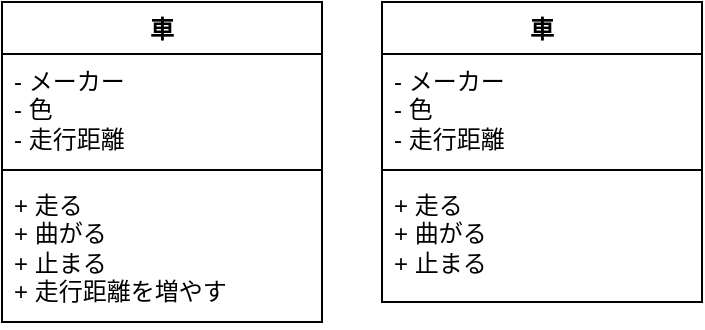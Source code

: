 <mxfile version="28.1.2">
  <diagram name="ページ1" id="6caXZ4fkHixveuqZMzl_">
    <mxGraphModel dx="572" dy="371" grid="1" gridSize="10" guides="1" tooltips="1" connect="1" arrows="1" fold="1" page="1" pageScale="1" pageWidth="1169" pageHeight="827" math="0" shadow="0">
      <root>
        <mxCell id="0" />
        <mxCell id="1" parent="0" />
        <mxCell id="VvgaPC1giBTctBwfFZH3-21" value="車" style="swimlane;fontStyle=1;align=center;verticalAlign=top;childLayout=stackLayout;horizontal=1;startSize=26;horizontalStack=0;resizeParent=1;resizeParentMax=0;resizeLast=0;collapsible=1;marginBottom=0;whiteSpace=wrap;html=1;" vertex="1" parent="1">
          <mxGeometry x="580" y="160" width="160" height="160" as="geometry" />
        </mxCell>
        <mxCell id="VvgaPC1giBTctBwfFZH3-22" value="- メーカー&lt;div&gt;- 色&lt;/div&gt;&lt;div&gt;- 走行距離&lt;/div&gt;" style="text;strokeColor=none;fillColor=none;align=left;verticalAlign=top;spacingLeft=4;spacingRight=4;overflow=hidden;rotatable=0;points=[[0,0.5],[1,0.5]];portConstraint=eastwest;whiteSpace=wrap;html=1;" vertex="1" parent="VvgaPC1giBTctBwfFZH3-21">
          <mxGeometry y="26" width="160" height="54" as="geometry" />
        </mxCell>
        <mxCell id="VvgaPC1giBTctBwfFZH3-23" value="" style="line;strokeWidth=1;fillColor=none;align=left;verticalAlign=middle;spacingTop=-1;spacingLeft=3;spacingRight=3;rotatable=0;labelPosition=right;points=[];portConstraint=eastwest;strokeColor=inherit;" vertex="1" parent="VvgaPC1giBTctBwfFZH3-21">
          <mxGeometry y="80" width="160" height="8" as="geometry" />
        </mxCell>
        <mxCell id="VvgaPC1giBTctBwfFZH3-24" value="+ 走る&lt;div&gt;+ 曲がる&lt;/div&gt;&lt;div&gt;+ 止まる&lt;/div&gt;&lt;div&gt;+ 走行距離を増やす&lt;/div&gt;" style="text;strokeColor=none;fillColor=none;align=left;verticalAlign=top;spacingLeft=4;spacingRight=4;overflow=hidden;rotatable=0;points=[[0,0.5],[1,0.5]];portConstraint=eastwest;whiteSpace=wrap;html=1;" vertex="1" parent="VvgaPC1giBTctBwfFZH3-21">
          <mxGeometry y="88" width="160" height="72" as="geometry" />
        </mxCell>
        <mxCell id="VvgaPC1giBTctBwfFZH3-25" value="車" style="swimlane;fontStyle=1;align=center;verticalAlign=top;childLayout=stackLayout;horizontal=1;startSize=26;horizontalStack=0;resizeParent=1;resizeParentMax=0;resizeLast=0;collapsible=1;marginBottom=0;whiteSpace=wrap;html=1;" vertex="1" parent="1">
          <mxGeometry x="770" y="160" width="160" height="150" as="geometry" />
        </mxCell>
        <mxCell id="VvgaPC1giBTctBwfFZH3-26" value="- メーカー&lt;div&gt;- 色&lt;/div&gt;&lt;div&gt;- 走行距離&lt;/div&gt;" style="text;strokeColor=none;fillColor=none;align=left;verticalAlign=top;spacingLeft=4;spacingRight=4;overflow=hidden;rotatable=0;points=[[0,0.5],[1,0.5]];portConstraint=eastwest;whiteSpace=wrap;html=1;" vertex="1" parent="VvgaPC1giBTctBwfFZH3-25">
          <mxGeometry y="26" width="160" height="54" as="geometry" />
        </mxCell>
        <mxCell id="VvgaPC1giBTctBwfFZH3-27" value="" style="line;strokeWidth=1;fillColor=none;align=left;verticalAlign=middle;spacingTop=-1;spacingLeft=3;spacingRight=3;rotatable=0;labelPosition=right;points=[];portConstraint=eastwest;strokeColor=inherit;" vertex="1" parent="VvgaPC1giBTctBwfFZH3-25">
          <mxGeometry y="80" width="160" height="8" as="geometry" />
        </mxCell>
        <mxCell id="VvgaPC1giBTctBwfFZH3-28" value="+ 走る&lt;div&gt;+ 曲がる&lt;/div&gt;&lt;div&gt;+ 止まる&lt;/div&gt;" style="text;strokeColor=none;fillColor=none;align=left;verticalAlign=top;spacingLeft=4;spacingRight=4;overflow=hidden;rotatable=0;points=[[0,0.5],[1,0.5]];portConstraint=eastwest;whiteSpace=wrap;html=1;" vertex="1" parent="VvgaPC1giBTctBwfFZH3-25">
          <mxGeometry y="88" width="160" height="62" as="geometry" />
        </mxCell>
      </root>
    </mxGraphModel>
  </diagram>
</mxfile>
